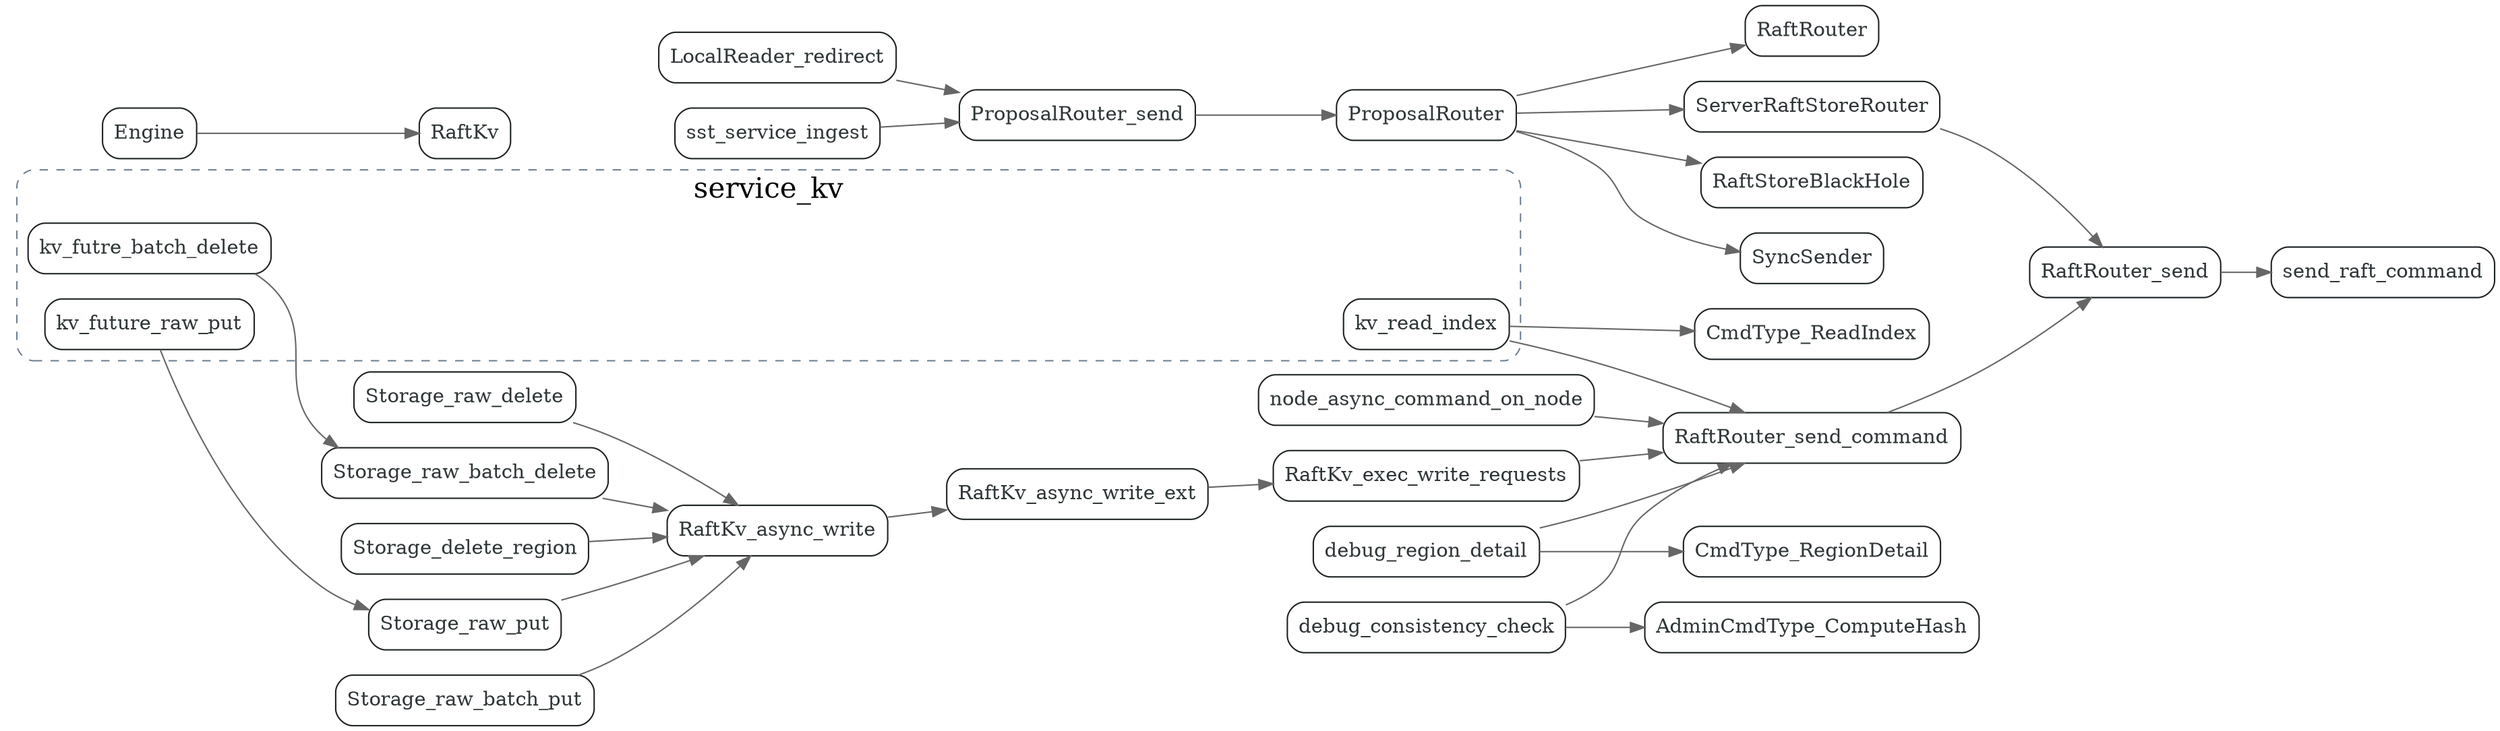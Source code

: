 #include "styles.h"
digraph raftCommand {
  node[shape=box;style="rounded";color="#1c2123";fontcolor="#2f3638"];
  edge[color=gray40];
  newrank=true;
  rankdir=LR;

  LocalReader_redirect -> {
    ProposalRouter_send;
  }

  sst_service_ingest -> {
    ProposalRouter_send;
  }
  ProposalRouter -> {
    RaftRouter;
    ServerRaftStoreRouter;
    RaftStoreBlackHole;
    SyncSender;
  } 
  ServerRaftStoreRouter -> RaftRouter_send -> send_raft_command;
  RaftRouter_send_command -> RaftRouter_send;

  kv_read_index -> RaftRouter_send_command;
  kv_read_index -> CmdType_ReadIndex;
  node_async_command_on_node -> {
    RaftRouter_send_command;
  }
  debug_region_detail -> {
    RaftRouter_send_command;
    CmdType_RegionDetail;
  }
  debug_consistency_check -> {
    RaftRouter_send_command;
    AdminCmdType_ComputeHash;
  }

  ProposalRouter_send -> ProposalRouter;
  RaftKv_exec_write_requests -> {
    RaftRouter_send_command;
  }
  RaftKv_async_write -> RaftKv_async_write_ext;
  RaftKv_async_write_ext -> RaftKv_exec_write_requests;
  Engine -> {
    RaftKv;
  }
  {
    Storage_delete_region
    Storage_raw_put;
    Storage_raw_batch_put;
    Storage_raw_delete;
    Storage_raw_batch_delete;
  } -> {
    RaftKv_async_write;
  }
  kv_future_raw_put -> {
    Storage_raw_put;
  }
  kv_futre_batch_delete-> Storage_raw_batch_delete;
  subgraph cluster_service_kv {
    graph[label="service_kv";fontsize=20;style="rounded,dashed";color="slategrey"]
    kv_future_raw_put;
    kv_read_index;
    kv_futre_batch_delete;
  }

}
